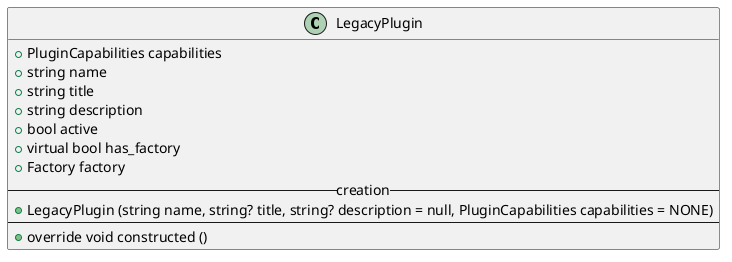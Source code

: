 /'
 '  UML include file for LegacyPlugin class
 '/

@startuml
class LegacyPlugin {
    +PluginCapabilities capabilities
    +string name
    +string title
    +string description
    +bool active
    +virtual bool has_factory
    +Factory factory
    --creation--
    +LegacyPlugin (string name, string? title, string? description = null, PluginCapabilities capabilities = NONE)
    ----
    +override void constructed ()
}
@enduml
